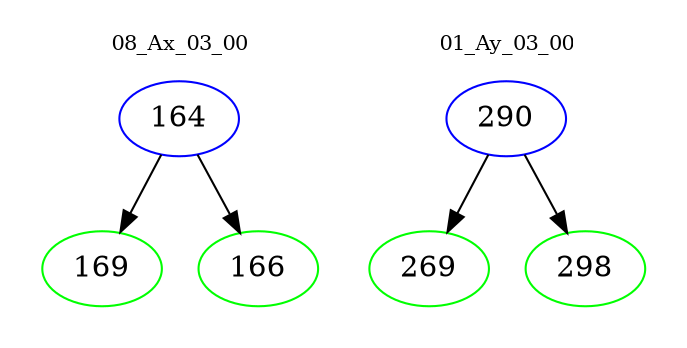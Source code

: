digraph{
subgraph cluster_0 {
color = white
label = "08_Ax_03_00";
fontsize=10;
T0_164 [label="164", color="blue"]
T0_164 -> T0_169 [color="black"]
T0_169 [label="169", color="green"]
T0_164 -> T0_166 [color="black"]
T0_166 [label="166", color="green"]
}
subgraph cluster_1 {
color = white
label = "01_Ay_03_00";
fontsize=10;
T1_290 [label="290", color="blue"]
T1_290 -> T1_269 [color="black"]
T1_269 [label="269", color="green"]
T1_290 -> T1_298 [color="black"]
T1_298 [label="298", color="green"]
}
}
